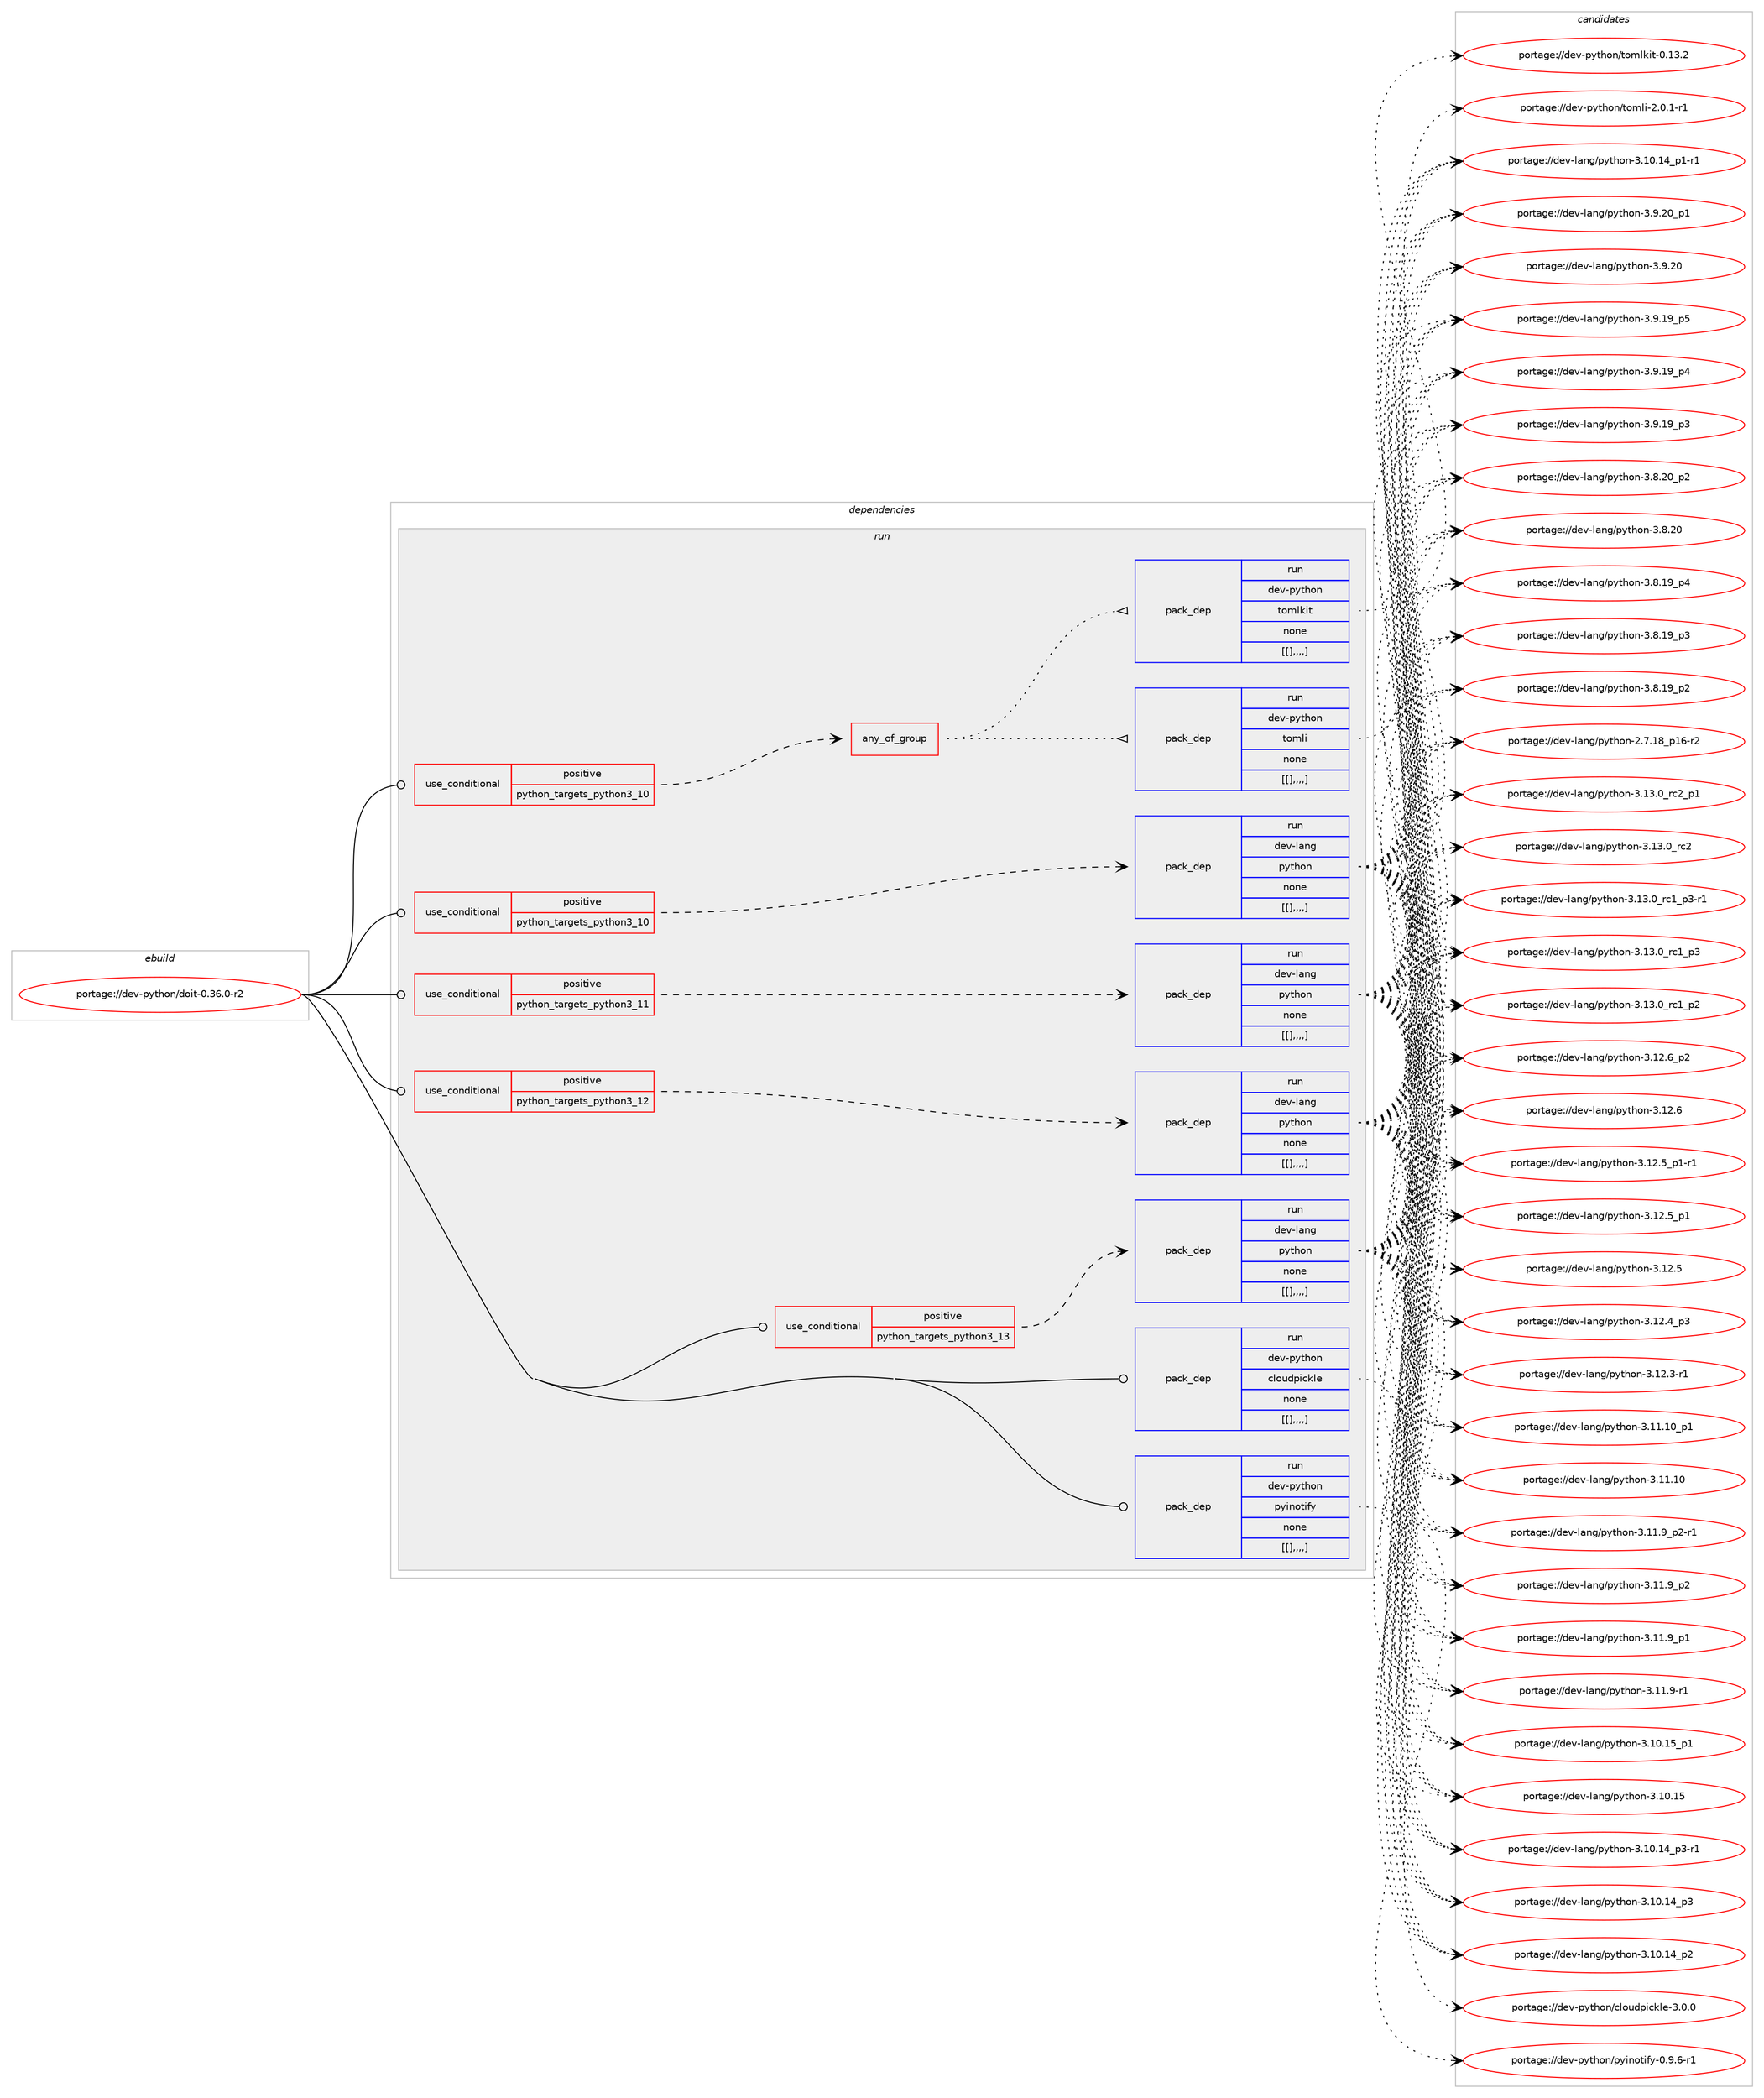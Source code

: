digraph prolog {

# *************
# Graph options
# *************

newrank=true;
concentrate=true;
compound=true;
graph [rankdir=LR,fontname=Helvetica,fontsize=10,ranksep=1.5];#, ranksep=2.5, nodesep=0.2];
edge  [arrowhead=vee];
node  [fontname=Helvetica,fontsize=10];

# **********
# The ebuild
# **********

subgraph cluster_leftcol {
color=gray;
label=<<i>ebuild</i>>;
id [label="portage://dev-python/doit-0.36.0-r2", color=red, width=4, href="../dev-python/doit-0.36.0-r2.svg"];
}

# ****************
# The dependencies
# ****************

subgraph cluster_midcol {
color=gray;
label=<<i>dependencies</i>>;
subgraph cluster_compile {
fillcolor="#eeeeee";
style=filled;
label=<<i>compile</i>>;
}
subgraph cluster_compileandrun {
fillcolor="#eeeeee";
style=filled;
label=<<i>compile and run</i>>;
}
subgraph cluster_run {
fillcolor="#eeeeee";
style=filled;
label=<<i>run</i>>;
subgraph cond33607 {
dependency147320 [label=<<TABLE BORDER="0" CELLBORDER="1" CELLSPACING="0" CELLPADDING="4"><TR><TD ROWSPAN="3" CELLPADDING="10">use_conditional</TD></TR><TR><TD>positive</TD></TR><TR><TD>python_targets_python3_10</TD></TR></TABLE>>, shape=none, color=red];
subgraph any1062 {
dependency147321 [label=<<TABLE BORDER="0" CELLBORDER="1" CELLSPACING="0" CELLPADDING="4"><TR><TD CELLPADDING="10">any_of_group</TD></TR></TABLE>>, shape=none, color=red];subgraph pack112501 {
dependency147322 [label=<<TABLE BORDER="0" CELLBORDER="1" CELLSPACING="0" CELLPADDING="4" WIDTH="220"><TR><TD ROWSPAN="6" CELLPADDING="30">pack_dep</TD></TR><TR><TD WIDTH="110">run</TD></TR><TR><TD>dev-python</TD></TR><TR><TD>tomli</TD></TR><TR><TD>none</TD></TR><TR><TD>[[],,,,]</TD></TR></TABLE>>, shape=none, color=blue];
}
dependency147321:e -> dependency147322:w [weight=20,style="dotted",arrowhead="oinv"];
subgraph pack112502 {
dependency147323 [label=<<TABLE BORDER="0" CELLBORDER="1" CELLSPACING="0" CELLPADDING="4" WIDTH="220"><TR><TD ROWSPAN="6" CELLPADDING="30">pack_dep</TD></TR><TR><TD WIDTH="110">run</TD></TR><TR><TD>dev-python</TD></TR><TR><TD>tomlkit</TD></TR><TR><TD>none</TD></TR><TR><TD>[[],,,,]</TD></TR></TABLE>>, shape=none, color=blue];
}
dependency147321:e -> dependency147323:w [weight=20,style="dotted",arrowhead="oinv"];
}
dependency147320:e -> dependency147321:w [weight=20,style="dashed",arrowhead="vee"];
}
id:e -> dependency147320:w [weight=20,style="solid",arrowhead="odot"];
subgraph cond33608 {
dependency147324 [label=<<TABLE BORDER="0" CELLBORDER="1" CELLSPACING="0" CELLPADDING="4"><TR><TD ROWSPAN="3" CELLPADDING="10">use_conditional</TD></TR><TR><TD>positive</TD></TR><TR><TD>python_targets_python3_10</TD></TR></TABLE>>, shape=none, color=red];
subgraph pack112503 {
dependency147325 [label=<<TABLE BORDER="0" CELLBORDER="1" CELLSPACING="0" CELLPADDING="4" WIDTH="220"><TR><TD ROWSPAN="6" CELLPADDING="30">pack_dep</TD></TR><TR><TD WIDTH="110">run</TD></TR><TR><TD>dev-lang</TD></TR><TR><TD>python</TD></TR><TR><TD>none</TD></TR><TR><TD>[[],,,,]</TD></TR></TABLE>>, shape=none, color=blue];
}
dependency147324:e -> dependency147325:w [weight=20,style="dashed",arrowhead="vee"];
}
id:e -> dependency147324:w [weight=20,style="solid",arrowhead="odot"];
subgraph cond33609 {
dependency147326 [label=<<TABLE BORDER="0" CELLBORDER="1" CELLSPACING="0" CELLPADDING="4"><TR><TD ROWSPAN="3" CELLPADDING="10">use_conditional</TD></TR><TR><TD>positive</TD></TR><TR><TD>python_targets_python3_11</TD></TR></TABLE>>, shape=none, color=red];
subgraph pack112504 {
dependency147327 [label=<<TABLE BORDER="0" CELLBORDER="1" CELLSPACING="0" CELLPADDING="4" WIDTH="220"><TR><TD ROWSPAN="6" CELLPADDING="30">pack_dep</TD></TR><TR><TD WIDTH="110">run</TD></TR><TR><TD>dev-lang</TD></TR><TR><TD>python</TD></TR><TR><TD>none</TD></TR><TR><TD>[[],,,,]</TD></TR></TABLE>>, shape=none, color=blue];
}
dependency147326:e -> dependency147327:w [weight=20,style="dashed",arrowhead="vee"];
}
id:e -> dependency147326:w [weight=20,style="solid",arrowhead="odot"];
subgraph cond33610 {
dependency147328 [label=<<TABLE BORDER="0" CELLBORDER="1" CELLSPACING="0" CELLPADDING="4"><TR><TD ROWSPAN="3" CELLPADDING="10">use_conditional</TD></TR><TR><TD>positive</TD></TR><TR><TD>python_targets_python3_12</TD></TR></TABLE>>, shape=none, color=red];
subgraph pack112505 {
dependency147329 [label=<<TABLE BORDER="0" CELLBORDER="1" CELLSPACING="0" CELLPADDING="4" WIDTH="220"><TR><TD ROWSPAN="6" CELLPADDING="30">pack_dep</TD></TR><TR><TD WIDTH="110">run</TD></TR><TR><TD>dev-lang</TD></TR><TR><TD>python</TD></TR><TR><TD>none</TD></TR><TR><TD>[[],,,,]</TD></TR></TABLE>>, shape=none, color=blue];
}
dependency147328:e -> dependency147329:w [weight=20,style="dashed",arrowhead="vee"];
}
id:e -> dependency147328:w [weight=20,style="solid",arrowhead="odot"];
subgraph cond33611 {
dependency147330 [label=<<TABLE BORDER="0" CELLBORDER="1" CELLSPACING="0" CELLPADDING="4"><TR><TD ROWSPAN="3" CELLPADDING="10">use_conditional</TD></TR><TR><TD>positive</TD></TR><TR><TD>python_targets_python3_13</TD></TR></TABLE>>, shape=none, color=red];
subgraph pack112506 {
dependency147331 [label=<<TABLE BORDER="0" CELLBORDER="1" CELLSPACING="0" CELLPADDING="4" WIDTH="220"><TR><TD ROWSPAN="6" CELLPADDING="30">pack_dep</TD></TR><TR><TD WIDTH="110">run</TD></TR><TR><TD>dev-lang</TD></TR><TR><TD>python</TD></TR><TR><TD>none</TD></TR><TR><TD>[[],,,,]</TD></TR></TABLE>>, shape=none, color=blue];
}
dependency147330:e -> dependency147331:w [weight=20,style="dashed",arrowhead="vee"];
}
id:e -> dependency147330:w [weight=20,style="solid",arrowhead="odot"];
subgraph pack112507 {
dependency147332 [label=<<TABLE BORDER="0" CELLBORDER="1" CELLSPACING="0" CELLPADDING="4" WIDTH="220"><TR><TD ROWSPAN="6" CELLPADDING="30">pack_dep</TD></TR><TR><TD WIDTH="110">run</TD></TR><TR><TD>dev-python</TD></TR><TR><TD>cloudpickle</TD></TR><TR><TD>none</TD></TR><TR><TD>[[],,,,]</TD></TR></TABLE>>, shape=none, color=blue];
}
id:e -> dependency147332:w [weight=20,style="solid",arrowhead="odot"];
subgraph pack112508 {
dependency147333 [label=<<TABLE BORDER="0" CELLBORDER="1" CELLSPACING="0" CELLPADDING="4" WIDTH="220"><TR><TD ROWSPAN="6" CELLPADDING="30">pack_dep</TD></TR><TR><TD WIDTH="110">run</TD></TR><TR><TD>dev-python</TD></TR><TR><TD>pyinotify</TD></TR><TR><TD>none</TD></TR><TR><TD>[[],,,,]</TD></TR></TABLE>>, shape=none, color=blue];
}
id:e -> dependency147333:w [weight=20,style="solid",arrowhead="odot"];
}
}

# **************
# The candidates
# **************

subgraph cluster_choices {
rank=same;
color=gray;
label=<<i>candidates</i>>;

subgraph choice112501 {
color=black;
nodesep=1;
choice10010111845112121116104111110471161111091081054550464846494511449 [label="portage://dev-python/tomli-2.0.1-r1", color=red, width=4,href="../dev-python/tomli-2.0.1-r1.svg"];
dependency147322:e -> choice10010111845112121116104111110471161111091081054550464846494511449:w [style=dotted,weight="100"];
}
subgraph choice112502 {
color=black;
nodesep=1;
choice100101118451121211161041111104711611110910810710511645484649514650 [label="portage://dev-python/tomlkit-0.13.2", color=red, width=4,href="../dev-python/tomlkit-0.13.2.svg"];
dependency147323:e -> choice100101118451121211161041111104711611110910810710511645484649514650:w [style=dotted,weight="100"];
}
subgraph choice112503 {
color=black;
nodesep=1;
choice100101118451089711010347112121116104111110455146495146489511499509511249 [label="portage://dev-lang/python-3.13.0_rc2_p1", color=red, width=4,href="../dev-lang/python-3.13.0_rc2_p1.svg"];
choice10010111845108971101034711212111610411111045514649514648951149950 [label="portage://dev-lang/python-3.13.0_rc2", color=red, width=4,href="../dev-lang/python-3.13.0_rc2.svg"];
choice1001011184510897110103471121211161041111104551464951464895114994995112514511449 [label="portage://dev-lang/python-3.13.0_rc1_p3-r1", color=red, width=4,href="../dev-lang/python-3.13.0_rc1_p3-r1.svg"];
choice100101118451089711010347112121116104111110455146495146489511499499511251 [label="portage://dev-lang/python-3.13.0_rc1_p3", color=red, width=4,href="../dev-lang/python-3.13.0_rc1_p3.svg"];
choice100101118451089711010347112121116104111110455146495146489511499499511250 [label="portage://dev-lang/python-3.13.0_rc1_p2", color=red, width=4,href="../dev-lang/python-3.13.0_rc1_p2.svg"];
choice100101118451089711010347112121116104111110455146495046549511250 [label="portage://dev-lang/python-3.12.6_p2", color=red, width=4,href="../dev-lang/python-3.12.6_p2.svg"];
choice10010111845108971101034711212111610411111045514649504654 [label="portage://dev-lang/python-3.12.6", color=red, width=4,href="../dev-lang/python-3.12.6.svg"];
choice1001011184510897110103471121211161041111104551464950465395112494511449 [label="portage://dev-lang/python-3.12.5_p1-r1", color=red, width=4,href="../dev-lang/python-3.12.5_p1-r1.svg"];
choice100101118451089711010347112121116104111110455146495046539511249 [label="portage://dev-lang/python-3.12.5_p1", color=red, width=4,href="../dev-lang/python-3.12.5_p1.svg"];
choice10010111845108971101034711212111610411111045514649504653 [label="portage://dev-lang/python-3.12.5", color=red, width=4,href="../dev-lang/python-3.12.5.svg"];
choice100101118451089711010347112121116104111110455146495046529511251 [label="portage://dev-lang/python-3.12.4_p3", color=red, width=4,href="../dev-lang/python-3.12.4_p3.svg"];
choice100101118451089711010347112121116104111110455146495046514511449 [label="portage://dev-lang/python-3.12.3-r1", color=red, width=4,href="../dev-lang/python-3.12.3-r1.svg"];
choice10010111845108971101034711212111610411111045514649494649489511249 [label="portage://dev-lang/python-3.11.10_p1", color=red, width=4,href="../dev-lang/python-3.11.10_p1.svg"];
choice1001011184510897110103471121211161041111104551464949464948 [label="portage://dev-lang/python-3.11.10", color=red, width=4,href="../dev-lang/python-3.11.10.svg"];
choice1001011184510897110103471121211161041111104551464949465795112504511449 [label="portage://dev-lang/python-3.11.9_p2-r1", color=red, width=4,href="../dev-lang/python-3.11.9_p2-r1.svg"];
choice100101118451089711010347112121116104111110455146494946579511250 [label="portage://dev-lang/python-3.11.9_p2", color=red, width=4,href="../dev-lang/python-3.11.9_p2.svg"];
choice100101118451089711010347112121116104111110455146494946579511249 [label="portage://dev-lang/python-3.11.9_p1", color=red, width=4,href="../dev-lang/python-3.11.9_p1.svg"];
choice100101118451089711010347112121116104111110455146494946574511449 [label="portage://dev-lang/python-3.11.9-r1", color=red, width=4,href="../dev-lang/python-3.11.9-r1.svg"];
choice10010111845108971101034711212111610411111045514649484649539511249 [label="portage://dev-lang/python-3.10.15_p1", color=red, width=4,href="../dev-lang/python-3.10.15_p1.svg"];
choice1001011184510897110103471121211161041111104551464948464953 [label="portage://dev-lang/python-3.10.15", color=red, width=4,href="../dev-lang/python-3.10.15.svg"];
choice100101118451089711010347112121116104111110455146494846495295112514511449 [label="portage://dev-lang/python-3.10.14_p3-r1", color=red, width=4,href="../dev-lang/python-3.10.14_p3-r1.svg"];
choice10010111845108971101034711212111610411111045514649484649529511251 [label="portage://dev-lang/python-3.10.14_p3", color=red, width=4,href="../dev-lang/python-3.10.14_p3.svg"];
choice10010111845108971101034711212111610411111045514649484649529511250 [label="portage://dev-lang/python-3.10.14_p2", color=red, width=4,href="../dev-lang/python-3.10.14_p2.svg"];
choice100101118451089711010347112121116104111110455146494846495295112494511449 [label="portage://dev-lang/python-3.10.14_p1-r1", color=red, width=4,href="../dev-lang/python-3.10.14_p1-r1.svg"];
choice100101118451089711010347112121116104111110455146574650489511249 [label="portage://dev-lang/python-3.9.20_p1", color=red, width=4,href="../dev-lang/python-3.9.20_p1.svg"];
choice10010111845108971101034711212111610411111045514657465048 [label="portage://dev-lang/python-3.9.20", color=red, width=4,href="../dev-lang/python-3.9.20.svg"];
choice100101118451089711010347112121116104111110455146574649579511253 [label="portage://dev-lang/python-3.9.19_p5", color=red, width=4,href="../dev-lang/python-3.9.19_p5.svg"];
choice100101118451089711010347112121116104111110455146574649579511252 [label="portage://dev-lang/python-3.9.19_p4", color=red, width=4,href="../dev-lang/python-3.9.19_p4.svg"];
choice100101118451089711010347112121116104111110455146574649579511251 [label="portage://dev-lang/python-3.9.19_p3", color=red, width=4,href="../dev-lang/python-3.9.19_p3.svg"];
choice100101118451089711010347112121116104111110455146564650489511250 [label="portage://dev-lang/python-3.8.20_p2", color=red, width=4,href="../dev-lang/python-3.8.20_p2.svg"];
choice10010111845108971101034711212111610411111045514656465048 [label="portage://dev-lang/python-3.8.20", color=red, width=4,href="../dev-lang/python-3.8.20.svg"];
choice100101118451089711010347112121116104111110455146564649579511252 [label="portage://dev-lang/python-3.8.19_p4", color=red, width=4,href="../dev-lang/python-3.8.19_p4.svg"];
choice100101118451089711010347112121116104111110455146564649579511251 [label="portage://dev-lang/python-3.8.19_p3", color=red, width=4,href="../dev-lang/python-3.8.19_p3.svg"];
choice100101118451089711010347112121116104111110455146564649579511250 [label="portage://dev-lang/python-3.8.19_p2", color=red, width=4,href="../dev-lang/python-3.8.19_p2.svg"];
choice100101118451089711010347112121116104111110455046554649569511249544511450 [label="portage://dev-lang/python-2.7.18_p16-r2", color=red, width=4,href="../dev-lang/python-2.7.18_p16-r2.svg"];
dependency147325:e -> choice100101118451089711010347112121116104111110455146495146489511499509511249:w [style=dotted,weight="100"];
dependency147325:e -> choice10010111845108971101034711212111610411111045514649514648951149950:w [style=dotted,weight="100"];
dependency147325:e -> choice1001011184510897110103471121211161041111104551464951464895114994995112514511449:w [style=dotted,weight="100"];
dependency147325:e -> choice100101118451089711010347112121116104111110455146495146489511499499511251:w [style=dotted,weight="100"];
dependency147325:e -> choice100101118451089711010347112121116104111110455146495146489511499499511250:w [style=dotted,weight="100"];
dependency147325:e -> choice100101118451089711010347112121116104111110455146495046549511250:w [style=dotted,weight="100"];
dependency147325:e -> choice10010111845108971101034711212111610411111045514649504654:w [style=dotted,weight="100"];
dependency147325:e -> choice1001011184510897110103471121211161041111104551464950465395112494511449:w [style=dotted,weight="100"];
dependency147325:e -> choice100101118451089711010347112121116104111110455146495046539511249:w [style=dotted,weight="100"];
dependency147325:e -> choice10010111845108971101034711212111610411111045514649504653:w [style=dotted,weight="100"];
dependency147325:e -> choice100101118451089711010347112121116104111110455146495046529511251:w [style=dotted,weight="100"];
dependency147325:e -> choice100101118451089711010347112121116104111110455146495046514511449:w [style=dotted,weight="100"];
dependency147325:e -> choice10010111845108971101034711212111610411111045514649494649489511249:w [style=dotted,weight="100"];
dependency147325:e -> choice1001011184510897110103471121211161041111104551464949464948:w [style=dotted,weight="100"];
dependency147325:e -> choice1001011184510897110103471121211161041111104551464949465795112504511449:w [style=dotted,weight="100"];
dependency147325:e -> choice100101118451089711010347112121116104111110455146494946579511250:w [style=dotted,weight="100"];
dependency147325:e -> choice100101118451089711010347112121116104111110455146494946579511249:w [style=dotted,weight="100"];
dependency147325:e -> choice100101118451089711010347112121116104111110455146494946574511449:w [style=dotted,weight="100"];
dependency147325:e -> choice10010111845108971101034711212111610411111045514649484649539511249:w [style=dotted,weight="100"];
dependency147325:e -> choice1001011184510897110103471121211161041111104551464948464953:w [style=dotted,weight="100"];
dependency147325:e -> choice100101118451089711010347112121116104111110455146494846495295112514511449:w [style=dotted,weight="100"];
dependency147325:e -> choice10010111845108971101034711212111610411111045514649484649529511251:w [style=dotted,weight="100"];
dependency147325:e -> choice10010111845108971101034711212111610411111045514649484649529511250:w [style=dotted,weight="100"];
dependency147325:e -> choice100101118451089711010347112121116104111110455146494846495295112494511449:w [style=dotted,weight="100"];
dependency147325:e -> choice100101118451089711010347112121116104111110455146574650489511249:w [style=dotted,weight="100"];
dependency147325:e -> choice10010111845108971101034711212111610411111045514657465048:w [style=dotted,weight="100"];
dependency147325:e -> choice100101118451089711010347112121116104111110455146574649579511253:w [style=dotted,weight="100"];
dependency147325:e -> choice100101118451089711010347112121116104111110455146574649579511252:w [style=dotted,weight="100"];
dependency147325:e -> choice100101118451089711010347112121116104111110455146574649579511251:w [style=dotted,weight="100"];
dependency147325:e -> choice100101118451089711010347112121116104111110455146564650489511250:w [style=dotted,weight="100"];
dependency147325:e -> choice10010111845108971101034711212111610411111045514656465048:w [style=dotted,weight="100"];
dependency147325:e -> choice100101118451089711010347112121116104111110455146564649579511252:w [style=dotted,weight="100"];
dependency147325:e -> choice100101118451089711010347112121116104111110455146564649579511251:w [style=dotted,weight="100"];
dependency147325:e -> choice100101118451089711010347112121116104111110455146564649579511250:w [style=dotted,weight="100"];
dependency147325:e -> choice100101118451089711010347112121116104111110455046554649569511249544511450:w [style=dotted,weight="100"];
}
subgraph choice112504 {
color=black;
nodesep=1;
choice100101118451089711010347112121116104111110455146495146489511499509511249 [label="portage://dev-lang/python-3.13.0_rc2_p1", color=red, width=4,href="../dev-lang/python-3.13.0_rc2_p1.svg"];
choice10010111845108971101034711212111610411111045514649514648951149950 [label="portage://dev-lang/python-3.13.0_rc2", color=red, width=4,href="../dev-lang/python-3.13.0_rc2.svg"];
choice1001011184510897110103471121211161041111104551464951464895114994995112514511449 [label="portage://dev-lang/python-3.13.0_rc1_p3-r1", color=red, width=4,href="../dev-lang/python-3.13.0_rc1_p3-r1.svg"];
choice100101118451089711010347112121116104111110455146495146489511499499511251 [label="portage://dev-lang/python-3.13.0_rc1_p3", color=red, width=4,href="../dev-lang/python-3.13.0_rc1_p3.svg"];
choice100101118451089711010347112121116104111110455146495146489511499499511250 [label="portage://dev-lang/python-3.13.0_rc1_p2", color=red, width=4,href="../dev-lang/python-3.13.0_rc1_p2.svg"];
choice100101118451089711010347112121116104111110455146495046549511250 [label="portage://dev-lang/python-3.12.6_p2", color=red, width=4,href="../dev-lang/python-3.12.6_p2.svg"];
choice10010111845108971101034711212111610411111045514649504654 [label="portage://dev-lang/python-3.12.6", color=red, width=4,href="../dev-lang/python-3.12.6.svg"];
choice1001011184510897110103471121211161041111104551464950465395112494511449 [label="portage://dev-lang/python-3.12.5_p1-r1", color=red, width=4,href="../dev-lang/python-3.12.5_p1-r1.svg"];
choice100101118451089711010347112121116104111110455146495046539511249 [label="portage://dev-lang/python-3.12.5_p1", color=red, width=4,href="../dev-lang/python-3.12.5_p1.svg"];
choice10010111845108971101034711212111610411111045514649504653 [label="portage://dev-lang/python-3.12.5", color=red, width=4,href="../dev-lang/python-3.12.5.svg"];
choice100101118451089711010347112121116104111110455146495046529511251 [label="portage://dev-lang/python-3.12.4_p3", color=red, width=4,href="../dev-lang/python-3.12.4_p3.svg"];
choice100101118451089711010347112121116104111110455146495046514511449 [label="portage://dev-lang/python-3.12.3-r1", color=red, width=4,href="../dev-lang/python-3.12.3-r1.svg"];
choice10010111845108971101034711212111610411111045514649494649489511249 [label="portage://dev-lang/python-3.11.10_p1", color=red, width=4,href="../dev-lang/python-3.11.10_p1.svg"];
choice1001011184510897110103471121211161041111104551464949464948 [label="portage://dev-lang/python-3.11.10", color=red, width=4,href="../dev-lang/python-3.11.10.svg"];
choice1001011184510897110103471121211161041111104551464949465795112504511449 [label="portage://dev-lang/python-3.11.9_p2-r1", color=red, width=4,href="../dev-lang/python-3.11.9_p2-r1.svg"];
choice100101118451089711010347112121116104111110455146494946579511250 [label="portage://dev-lang/python-3.11.9_p2", color=red, width=4,href="../dev-lang/python-3.11.9_p2.svg"];
choice100101118451089711010347112121116104111110455146494946579511249 [label="portage://dev-lang/python-3.11.9_p1", color=red, width=4,href="../dev-lang/python-3.11.9_p1.svg"];
choice100101118451089711010347112121116104111110455146494946574511449 [label="portage://dev-lang/python-3.11.9-r1", color=red, width=4,href="../dev-lang/python-3.11.9-r1.svg"];
choice10010111845108971101034711212111610411111045514649484649539511249 [label="portage://dev-lang/python-3.10.15_p1", color=red, width=4,href="../dev-lang/python-3.10.15_p1.svg"];
choice1001011184510897110103471121211161041111104551464948464953 [label="portage://dev-lang/python-3.10.15", color=red, width=4,href="../dev-lang/python-3.10.15.svg"];
choice100101118451089711010347112121116104111110455146494846495295112514511449 [label="portage://dev-lang/python-3.10.14_p3-r1", color=red, width=4,href="../dev-lang/python-3.10.14_p3-r1.svg"];
choice10010111845108971101034711212111610411111045514649484649529511251 [label="portage://dev-lang/python-3.10.14_p3", color=red, width=4,href="../dev-lang/python-3.10.14_p3.svg"];
choice10010111845108971101034711212111610411111045514649484649529511250 [label="portage://dev-lang/python-3.10.14_p2", color=red, width=4,href="../dev-lang/python-3.10.14_p2.svg"];
choice100101118451089711010347112121116104111110455146494846495295112494511449 [label="portage://dev-lang/python-3.10.14_p1-r1", color=red, width=4,href="../dev-lang/python-3.10.14_p1-r1.svg"];
choice100101118451089711010347112121116104111110455146574650489511249 [label="portage://dev-lang/python-3.9.20_p1", color=red, width=4,href="../dev-lang/python-3.9.20_p1.svg"];
choice10010111845108971101034711212111610411111045514657465048 [label="portage://dev-lang/python-3.9.20", color=red, width=4,href="../dev-lang/python-3.9.20.svg"];
choice100101118451089711010347112121116104111110455146574649579511253 [label="portage://dev-lang/python-3.9.19_p5", color=red, width=4,href="../dev-lang/python-3.9.19_p5.svg"];
choice100101118451089711010347112121116104111110455146574649579511252 [label="portage://dev-lang/python-3.9.19_p4", color=red, width=4,href="../dev-lang/python-3.9.19_p4.svg"];
choice100101118451089711010347112121116104111110455146574649579511251 [label="portage://dev-lang/python-3.9.19_p3", color=red, width=4,href="../dev-lang/python-3.9.19_p3.svg"];
choice100101118451089711010347112121116104111110455146564650489511250 [label="portage://dev-lang/python-3.8.20_p2", color=red, width=4,href="../dev-lang/python-3.8.20_p2.svg"];
choice10010111845108971101034711212111610411111045514656465048 [label="portage://dev-lang/python-3.8.20", color=red, width=4,href="../dev-lang/python-3.8.20.svg"];
choice100101118451089711010347112121116104111110455146564649579511252 [label="portage://dev-lang/python-3.8.19_p4", color=red, width=4,href="../dev-lang/python-3.8.19_p4.svg"];
choice100101118451089711010347112121116104111110455146564649579511251 [label="portage://dev-lang/python-3.8.19_p3", color=red, width=4,href="../dev-lang/python-3.8.19_p3.svg"];
choice100101118451089711010347112121116104111110455146564649579511250 [label="portage://dev-lang/python-3.8.19_p2", color=red, width=4,href="../dev-lang/python-3.8.19_p2.svg"];
choice100101118451089711010347112121116104111110455046554649569511249544511450 [label="portage://dev-lang/python-2.7.18_p16-r2", color=red, width=4,href="../dev-lang/python-2.7.18_p16-r2.svg"];
dependency147327:e -> choice100101118451089711010347112121116104111110455146495146489511499509511249:w [style=dotted,weight="100"];
dependency147327:e -> choice10010111845108971101034711212111610411111045514649514648951149950:w [style=dotted,weight="100"];
dependency147327:e -> choice1001011184510897110103471121211161041111104551464951464895114994995112514511449:w [style=dotted,weight="100"];
dependency147327:e -> choice100101118451089711010347112121116104111110455146495146489511499499511251:w [style=dotted,weight="100"];
dependency147327:e -> choice100101118451089711010347112121116104111110455146495146489511499499511250:w [style=dotted,weight="100"];
dependency147327:e -> choice100101118451089711010347112121116104111110455146495046549511250:w [style=dotted,weight="100"];
dependency147327:e -> choice10010111845108971101034711212111610411111045514649504654:w [style=dotted,weight="100"];
dependency147327:e -> choice1001011184510897110103471121211161041111104551464950465395112494511449:w [style=dotted,weight="100"];
dependency147327:e -> choice100101118451089711010347112121116104111110455146495046539511249:w [style=dotted,weight="100"];
dependency147327:e -> choice10010111845108971101034711212111610411111045514649504653:w [style=dotted,weight="100"];
dependency147327:e -> choice100101118451089711010347112121116104111110455146495046529511251:w [style=dotted,weight="100"];
dependency147327:e -> choice100101118451089711010347112121116104111110455146495046514511449:w [style=dotted,weight="100"];
dependency147327:e -> choice10010111845108971101034711212111610411111045514649494649489511249:w [style=dotted,weight="100"];
dependency147327:e -> choice1001011184510897110103471121211161041111104551464949464948:w [style=dotted,weight="100"];
dependency147327:e -> choice1001011184510897110103471121211161041111104551464949465795112504511449:w [style=dotted,weight="100"];
dependency147327:e -> choice100101118451089711010347112121116104111110455146494946579511250:w [style=dotted,weight="100"];
dependency147327:e -> choice100101118451089711010347112121116104111110455146494946579511249:w [style=dotted,weight="100"];
dependency147327:e -> choice100101118451089711010347112121116104111110455146494946574511449:w [style=dotted,weight="100"];
dependency147327:e -> choice10010111845108971101034711212111610411111045514649484649539511249:w [style=dotted,weight="100"];
dependency147327:e -> choice1001011184510897110103471121211161041111104551464948464953:w [style=dotted,weight="100"];
dependency147327:e -> choice100101118451089711010347112121116104111110455146494846495295112514511449:w [style=dotted,weight="100"];
dependency147327:e -> choice10010111845108971101034711212111610411111045514649484649529511251:w [style=dotted,weight="100"];
dependency147327:e -> choice10010111845108971101034711212111610411111045514649484649529511250:w [style=dotted,weight="100"];
dependency147327:e -> choice100101118451089711010347112121116104111110455146494846495295112494511449:w [style=dotted,weight="100"];
dependency147327:e -> choice100101118451089711010347112121116104111110455146574650489511249:w [style=dotted,weight="100"];
dependency147327:e -> choice10010111845108971101034711212111610411111045514657465048:w [style=dotted,weight="100"];
dependency147327:e -> choice100101118451089711010347112121116104111110455146574649579511253:w [style=dotted,weight="100"];
dependency147327:e -> choice100101118451089711010347112121116104111110455146574649579511252:w [style=dotted,weight="100"];
dependency147327:e -> choice100101118451089711010347112121116104111110455146574649579511251:w [style=dotted,weight="100"];
dependency147327:e -> choice100101118451089711010347112121116104111110455146564650489511250:w [style=dotted,weight="100"];
dependency147327:e -> choice10010111845108971101034711212111610411111045514656465048:w [style=dotted,weight="100"];
dependency147327:e -> choice100101118451089711010347112121116104111110455146564649579511252:w [style=dotted,weight="100"];
dependency147327:e -> choice100101118451089711010347112121116104111110455146564649579511251:w [style=dotted,weight="100"];
dependency147327:e -> choice100101118451089711010347112121116104111110455146564649579511250:w [style=dotted,weight="100"];
dependency147327:e -> choice100101118451089711010347112121116104111110455046554649569511249544511450:w [style=dotted,weight="100"];
}
subgraph choice112505 {
color=black;
nodesep=1;
choice100101118451089711010347112121116104111110455146495146489511499509511249 [label="portage://dev-lang/python-3.13.0_rc2_p1", color=red, width=4,href="../dev-lang/python-3.13.0_rc2_p1.svg"];
choice10010111845108971101034711212111610411111045514649514648951149950 [label="portage://dev-lang/python-3.13.0_rc2", color=red, width=4,href="../dev-lang/python-3.13.0_rc2.svg"];
choice1001011184510897110103471121211161041111104551464951464895114994995112514511449 [label="portage://dev-lang/python-3.13.0_rc1_p3-r1", color=red, width=4,href="../dev-lang/python-3.13.0_rc1_p3-r1.svg"];
choice100101118451089711010347112121116104111110455146495146489511499499511251 [label="portage://dev-lang/python-3.13.0_rc1_p3", color=red, width=4,href="../dev-lang/python-3.13.0_rc1_p3.svg"];
choice100101118451089711010347112121116104111110455146495146489511499499511250 [label="portage://dev-lang/python-3.13.0_rc1_p2", color=red, width=4,href="../dev-lang/python-3.13.0_rc1_p2.svg"];
choice100101118451089711010347112121116104111110455146495046549511250 [label="portage://dev-lang/python-3.12.6_p2", color=red, width=4,href="../dev-lang/python-3.12.6_p2.svg"];
choice10010111845108971101034711212111610411111045514649504654 [label="portage://dev-lang/python-3.12.6", color=red, width=4,href="../dev-lang/python-3.12.6.svg"];
choice1001011184510897110103471121211161041111104551464950465395112494511449 [label="portage://dev-lang/python-3.12.5_p1-r1", color=red, width=4,href="../dev-lang/python-3.12.5_p1-r1.svg"];
choice100101118451089711010347112121116104111110455146495046539511249 [label="portage://dev-lang/python-3.12.5_p1", color=red, width=4,href="../dev-lang/python-3.12.5_p1.svg"];
choice10010111845108971101034711212111610411111045514649504653 [label="portage://dev-lang/python-3.12.5", color=red, width=4,href="../dev-lang/python-3.12.5.svg"];
choice100101118451089711010347112121116104111110455146495046529511251 [label="portage://dev-lang/python-3.12.4_p3", color=red, width=4,href="../dev-lang/python-3.12.4_p3.svg"];
choice100101118451089711010347112121116104111110455146495046514511449 [label="portage://dev-lang/python-3.12.3-r1", color=red, width=4,href="../dev-lang/python-3.12.3-r1.svg"];
choice10010111845108971101034711212111610411111045514649494649489511249 [label="portage://dev-lang/python-3.11.10_p1", color=red, width=4,href="../dev-lang/python-3.11.10_p1.svg"];
choice1001011184510897110103471121211161041111104551464949464948 [label="portage://dev-lang/python-3.11.10", color=red, width=4,href="../dev-lang/python-3.11.10.svg"];
choice1001011184510897110103471121211161041111104551464949465795112504511449 [label="portage://dev-lang/python-3.11.9_p2-r1", color=red, width=4,href="../dev-lang/python-3.11.9_p2-r1.svg"];
choice100101118451089711010347112121116104111110455146494946579511250 [label="portage://dev-lang/python-3.11.9_p2", color=red, width=4,href="../dev-lang/python-3.11.9_p2.svg"];
choice100101118451089711010347112121116104111110455146494946579511249 [label="portage://dev-lang/python-3.11.9_p1", color=red, width=4,href="../dev-lang/python-3.11.9_p1.svg"];
choice100101118451089711010347112121116104111110455146494946574511449 [label="portage://dev-lang/python-3.11.9-r1", color=red, width=4,href="../dev-lang/python-3.11.9-r1.svg"];
choice10010111845108971101034711212111610411111045514649484649539511249 [label="portage://dev-lang/python-3.10.15_p1", color=red, width=4,href="../dev-lang/python-3.10.15_p1.svg"];
choice1001011184510897110103471121211161041111104551464948464953 [label="portage://dev-lang/python-3.10.15", color=red, width=4,href="../dev-lang/python-3.10.15.svg"];
choice100101118451089711010347112121116104111110455146494846495295112514511449 [label="portage://dev-lang/python-3.10.14_p3-r1", color=red, width=4,href="../dev-lang/python-3.10.14_p3-r1.svg"];
choice10010111845108971101034711212111610411111045514649484649529511251 [label="portage://dev-lang/python-3.10.14_p3", color=red, width=4,href="../dev-lang/python-3.10.14_p3.svg"];
choice10010111845108971101034711212111610411111045514649484649529511250 [label="portage://dev-lang/python-3.10.14_p2", color=red, width=4,href="../dev-lang/python-3.10.14_p2.svg"];
choice100101118451089711010347112121116104111110455146494846495295112494511449 [label="portage://dev-lang/python-3.10.14_p1-r1", color=red, width=4,href="../dev-lang/python-3.10.14_p1-r1.svg"];
choice100101118451089711010347112121116104111110455146574650489511249 [label="portage://dev-lang/python-3.9.20_p1", color=red, width=4,href="../dev-lang/python-3.9.20_p1.svg"];
choice10010111845108971101034711212111610411111045514657465048 [label="portage://dev-lang/python-3.9.20", color=red, width=4,href="../dev-lang/python-3.9.20.svg"];
choice100101118451089711010347112121116104111110455146574649579511253 [label="portage://dev-lang/python-3.9.19_p5", color=red, width=4,href="../dev-lang/python-3.9.19_p5.svg"];
choice100101118451089711010347112121116104111110455146574649579511252 [label="portage://dev-lang/python-3.9.19_p4", color=red, width=4,href="../dev-lang/python-3.9.19_p4.svg"];
choice100101118451089711010347112121116104111110455146574649579511251 [label="portage://dev-lang/python-3.9.19_p3", color=red, width=4,href="../dev-lang/python-3.9.19_p3.svg"];
choice100101118451089711010347112121116104111110455146564650489511250 [label="portage://dev-lang/python-3.8.20_p2", color=red, width=4,href="../dev-lang/python-3.8.20_p2.svg"];
choice10010111845108971101034711212111610411111045514656465048 [label="portage://dev-lang/python-3.8.20", color=red, width=4,href="../dev-lang/python-3.8.20.svg"];
choice100101118451089711010347112121116104111110455146564649579511252 [label="portage://dev-lang/python-3.8.19_p4", color=red, width=4,href="../dev-lang/python-3.8.19_p4.svg"];
choice100101118451089711010347112121116104111110455146564649579511251 [label="portage://dev-lang/python-3.8.19_p3", color=red, width=4,href="../dev-lang/python-3.8.19_p3.svg"];
choice100101118451089711010347112121116104111110455146564649579511250 [label="portage://dev-lang/python-3.8.19_p2", color=red, width=4,href="../dev-lang/python-3.8.19_p2.svg"];
choice100101118451089711010347112121116104111110455046554649569511249544511450 [label="portage://dev-lang/python-2.7.18_p16-r2", color=red, width=4,href="../dev-lang/python-2.7.18_p16-r2.svg"];
dependency147329:e -> choice100101118451089711010347112121116104111110455146495146489511499509511249:w [style=dotted,weight="100"];
dependency147329:e -> choice10010111845108971101034711212111610411111045514649514648951149950:w [style=dotted,weight="100"];
dependency147329:e -> choice1001011184510897110103471121211161041111104551464951464895114994995112514511449:w [style=dotted,weight="100"];
dependency147329:e -> choice100101118451089711010347112121116104111110455146495146489511499499511251:w [style=dotted,weight="100"];
dependency147329:e -> choice100101118451089711010347112121116104111110455146495146489511499499511250:w [style=dotted,weight="100"];
dependency147329:e -> choice100101118451089711010347112121116104111110455146495046549511250:w [style=dotted,weight="100"];
dependency147329:e -> choice10010111845108971101034711212111610411111045514649504654:w [style=dotted,weight="100"];
dependency147329:e -> choice1001011184510897110103471121211161041111104551464950465395112494511449:w [style=dotted,weight="100"];
dependency147329:e -> choice100101118451089711010347112121116104111110455146495046539511249:w [style=dotted,weight="100"];
dependency147329:e -> choice10010111845108971101034711212111610411111045514649504653:w [style=dotted,weight="100"];
dependency147329:e -> choice100101118451089711010347112121116104111110455146495046529511251:w [style=dotted,weight="100"];
dependency147329:e -> choice100101118451089711010347112121116104111110455146495046514511449:w [style=dotted,weight="100"];
dependency147329:e -> choice10010111845108971101034711212111610411111045514649494649489511249:w [style=dotted,weight="100"];
dependency147329:e -> choice1001011184510897110103471121211161041111104551464949464948:w [style=dotted,weight="100"];
dependency147329:e -> choice1001011184510897110103471121211161041111104551464949465795112504511449:w [style=dotted,weight="100"];
dependency147329:e -> choice100101118451089711010347112121116104111110455146494946579511250:w [style=dotted,weight="100"];
dependency147329:e -> choice100101118451089711010347112121116104111110455146494946579511249:w [style=dotted,weight="100"];
dependency147329:e -> choice100101118451089711010347112121116104111110455146494946574511449:w [style=dotted,weight="100"];
dependency147329:e -> choice10010111845108971101034711212111610411111045514649484649539511249:w [style=dotted,weight="100"];
dependency147329:e -> choice1001011184510897110103471121211161041111104551464948464953:w [style=dotted,weight="100"];
dependency147329:e -> choice100101118451089711010347112121116104111110455146494846495295112514511449:w [style=dotted,weight="100"];
dependency147329:e -> choice10010111845108971101034711212111610411111045514649484649529511251:w [style=dotted,weight="100"];
dependency147329:e -> choice10010111845108971101034711212111610411111045514649484649529511250:w [style=dotted,weight="100"];
dependency147329:e -> choice100101118451089711010347112121116104111110455146494846495295112494511449:w [style=dotted,weight="100"];
dependency147329:e -> choice100101118451089711010347112121116104111110455146574650489511249:w [style=dotted,weight="100"];
dependency147329:e -> choice10010111845108971101034711212111610411111045514657465048:w [style=dotted,weight="100"];
dependency147329:e -> choice100101118451089711010347112121116104111110455146574649579511253:w [style=dotted,weight="100"];
dependency147329:e -> choice100101118451089711010347112121116104111110455146574649579511252:w [style=dotted,weight="100"];
dependency147329:e -> choice100101118451089711010347112121116104111110455146574649579511251:w [style=dotted,weight="100"];
dependency147329:e -> choice100101118451089711010347112121116104111110455146564650489511250:w [style=dotted,weight="100"];
dependency147329:e -> choice10010111845108971101034711212111610411111045514656465048:w [style=dotted,weight="100"];
dependency147329:e -> choice100101118451089711010347112121116104111110455146564649579511252:w [style=dotted,weight="100"];
dependency147329:e -> choice100101118451089711010347112121116104111110455146564649579511251:w [style=dotted,weight="100"];
dependency147329:e -> choice100101118451089711010347112121116104111110455146564649579511250:w [style=dotted,weight="100"];
dependency147329:e -> choice100101118451089711010347112121116104111110455046554649569511249544511450:w [style=dotted,weight="100"];
}
subgraph choice112506 {
color=black;
nodesep=1;
choice100101118451089711010347112121116104111110455146495146489511499509511249 [label="portage://dev-lang/python-3.13.0_rc2_p1", color=red, width=4,href="../dev-lang/python-3.13.0_rc2_p1.svg"];
choice10010111845108971101034711212111610411111045514649514648951149950 [label="portage://dev-lang/python-3.13.0_rc2", color=red, width=4,href="../dev-lang/python-3.13.0_rc2.svg"];
choice1001011184510897110103471121211161041111104551464951464895114994995112514511449 [label="portage://dev-lang/python-3.13.0_rc1_p3-r1", color=red, width=4,href="../dev-lang/python-3.13.0_rc1_p3-r1.svg"];
choice100101118451089711010347112121116104111110455146495146489511499499511251 [label="portage://dev-lang/python-3.13.0_rc1_p3", color=red, width=4,href="../dev-lang/python-3.13.0_rc1_p3.svg"];
choice100101118451089711010347112121116104111110455146495146489511499499511250 [label="portage://dev-lang/python-3.13.0_rc1_p2", color=red, width=4,href="../dev-lang/python-3.13.0_rc1_p2.svg"];
choice100101118451089711010347112121116104111110455146495046549511250 [label="portage://dev-lang/python-3.12.6_p2", color=red, width=4,href="../dev-lang/python-3.12.6_p2.svg"];
choice10010111845108971101034711212111610411111045514649504654 [label="portage://dev-lang/python-3.12.6", color=red, width=4,href="../dev-lang/python-3.12.6.svg"];
choice1001011184510897110103471121211161041111104551464950465395112494511449 [label="portage://dev-lang/python-3.12.5_p1-r1", color=red, width=4,href="../dev-lang/python-3.12.5_p1-r1.svg"];
choice100101118451089711010347112121116104111110455146495046539511249 [label="portage://dev-lang/python-3.12.5_p1", color=red, width=4,href="../dev-lang/python-3.12.5_p1.svg"];
choice10010111845108971101034711212111610411111045514649504653 [label="portage://dev-lang/python-3.12.5", color=red, width=4,href="../dev-lang/python-3.12.5.svg"];
choice100101118451089711010347112121116104111110455146495046529511251 [label="portage://dev-lang/python-3.12.4_p3", color=red, width=4,href="../dev-lang/python-3.12.4_p3.svg"];
choice100101118451089711010347112121116104111110455146495046514511449 [label="portage://dev-lang/python-3.12.3-r1", color=red, width=4,href="../dev-lang/python-3.12.3-r1.svg"];
choice10010111845108971101034711212111610411111045514649494649489511249 [label="portage://dev-lang/python-3.11.10_p1", color=red, width=4,href="../dev-lang/python-3.11.10_p1.svg"];
choice1001011184510897110103471121211161041111104551464949464948 [label="portage://dev-lang/python-3.11.10", color=red, width=4,href="../dev-lang/python-3.11.10.svg"];
choice1001011184510897110103471121211161041111104551464949465795112504511449 [label="portage://dev-lang/python-3.11.9_p2-r1", color=red, width=4,href="../dev-lang/python-3.11.9_p2-r1.svg"];
choice100101118451089711010347112121116104111110455146494946579511250 [label="portage://dev-lang/python-3.11.9_p2", color=red, width=4,href="../dev-lang/python-3.11.9_p2.svg"];
choice100101118451089711010347112121116104111110455146494946579511249 [label="portage://dev-lang/python-3.11.9_p1", color=red, width=4,href="../dev-lang/python-3.11.9_p1.svg"];
choice100101118451089711010347112121116104111110455146494946574511449 [label="portage://dev-lang/python-3.11.9-r1", color=red, width=4,href="../dev-lang/python-3.11.9-r1.svg"];
choice10010111845108971101034711212111610411111045514649484649539511249 [label="portage://dev-lang/python-3.10.15_p1", color=red, width=4,href="../dev-lang/python-3.10.15_p1.svg"];
choice1001011184510897110103471121211161041111104551464948464953 [label="portage://dev-lang/python-3.10.15", color=red, width=4,href="../dev-lang/python-3.10.15.svg"];
choice100101118451089711010347112121116104111110455146494846495295112514511449 [label="portage://dev-lang/python-3.10.14_p3-r1", color=red, width=4,href="../dev-lang/python-3.10.14_p3-r1.svg"];
choice10010111845108971101034711212111610411111045514649484649529511251 [label="portage://dev-lang/python-3.10.14_p3", color=red, width=4,href="../dev-lang/python-3.10.14_p3.svg"];
choice10010111845108971101034711212111610411111045514649484649529511250 [label="portage://dev-lang/python-3.10.14_p2", color=red, width=4,href="../dev-lang/python-3.10.14_p2.svg"];
choice100101118451089711010347112121116104111110455146494846495295112494511449 [label="portage://dev-lang/python-3.10.14_p1-r1", color=red, width=4,href="../dev-lang/python-3.10.14_p1-r1.svg"];
choice100101118451089711010347112121116104111110455146574650489511249 [label="portage://dev-lang/python-3.9.20_p1", color=red, width=4,href="../dev-lang/python-3.9.20_p1.svg"];
choice10010111845108971101034711212111610411111045514657465048 [label="portage://dev-lang/python-3.9.20", color=red, width=4,href="../dev-lang/python-3.9.20.svg"];
choice100101118451089711010347112121116104111110455146574649579511253 [label="portage://dev-lang/python-3.9.19_p5", color=red, width=4,href="../dev-lang/python-3.9.19_p5.svg"];
choice100101118451089711010347112121116104111110455146574649579511252 [label="portage://dev-lang/python-3.9.19_p4", color=red, width=4,href="../dev-lang/python-3.9.19_p4.svg"];
choice100101118451089711010347112121116104111110455146574649579511251 [label="portage://dev-lang/python-3.9.19_p3", color=red, width=4,href="../dev-lang/python-3.9.19_p3.svg"];
choice100101118451089711010347112121116104111110455146564650489511250 [label="portage://dev-lang/python-3.8.20_p2", color=red, width=4,href="../dev-lang/python-3.8.20_p2.svg"];
choice10010111845108971101034711212111610411111045514656465048 [label="portage://dev-lang/python-3.8.20", color=red, width=4,href="../dev-lang/python-3.8.20.svg"];
choice100101118451089711010347112121116104111110455146564649579511252 [label="portage://dev-lang/python-3.8.19_p4", color=red, width=4,href="../dev-lang/python-3.8.19_p4.svg"];
choice100101118451089711010347112121116104111110455146564649579511251 [label="portage://dev-lang/python-3.8.19_p3", color=red, width=4,href="../dev-lang/python-3.8.19_p3.svg"];
choice100101118451089711010347112121116104111110455146564649579511250 [label="portage://dev-lang/python-3.8.19_p2", color=red, width=4,href="../dev-lang/python-3.8.19_p2.svg"];
choice100101118451089711010347112121116104111110455046554649569511249544511450 [label="portage://dev-lang/python-2.7.18_p16-r2", color=red, width=4,href="../dev-lang/python-2.7.18_p16-r2.svg"];
dependency147331:e -> choice100101118451089711010347112121116104111110455146495146489511499509511249:w [style=dotted,weight="100"];
dependency147331:e -> choice10010111845108971101034711212111610411111045514649514648951149950:w [style=dotted,weight="100"];
dependency147331:e -> choice1001011184510897110103471121211161041111104551464951464895114994995112514511449:w [style=dotted,weight="100"];
dependency147331:e -> choice100101118451089711010347112121116104111110455146495146489511499499511251:w [style=dotted,weight="100"];
dependency147331:e -> choice100101118451089711010347112121116104111110455146495146489511499499511250:w [style=dotted,weight="100"];
dependency147331:e -> choice100101118451089711010347112121116104111110455146495046549511250:w [style=dotted,weight="100"];
dependency147331:e -> choice10010111845108971101034711212111610411111045514649504654:w [style=dotted,weight="100"];
dependency147331:e -> choice1001011184510897110103471121211161041111104551464950465395112494511449:w [style=dotted,weight="100"];
dependency147331:e -> choice100101118451089711010347112121116104111110455146495046539511249:w [style=dotted,weight="100"];
dependency147331:e -> choice10010111845108971101034711212111610411111045514649504653:w [style=dotted,weight="100"];
dependency147331:e -> choice100101118451089711010347112121116104111110455146495046529511251:w [style=dotted,weight="100"];
dependency147331:e -> choice100101118451089711010347112121116104111110455146495046514511449:w [style=dotted,weight="100"];
dependency147331:e -> choice10010111845108971101034711212111610411111045514649494649489511249:w [style=dotted,weight="100"];
dependency147331:e -> choice1001011184510897110103471121211161041111104551464949464948:w [style=dotted,weight="100"];
dependency147331:e -> choice1001011184510897110103471121211161041111104551464949465795112504511449:w [style=dotted,weight="100"];
dependency147331:e -> choice100101118451089711010347112121116104111110455146494946579511250:w [style=dotted,weight="100"];
dependency147331:e -> choice100101118451089711010347112121116104111110455146494946579511249:w [style=dotted,weight="100"];
dependency147331:e -> choice100101118451089711010347112121116104111110455146494946574511449:w [style=dotted,weight="100"];
dependency147331:e -> choice10010111845108971101034711212111610411111045514649484649539511249:w [style=dotted,weight="100"];
dependency147331:e -> choice1001011184510897110103471121211161041111104551464948464953:w [style=dotted,weight="100"];
dependency147331:e -> choice100101118451089711010347112121116104111110455146494846495295112514511449:w [style=dotted,weight="100"];
dependency147331:e -> choice10010111845108971101034711212111610411111045514649484649529511251:w [style=dotted,weight="100"];
dependency147331:e -> choice10010111845108971101034711212111610411111045514649484649529511250:w [style=dotted,weight="100"];
dependency147331:e -> choice100101118451089711010347112121116104111110455146494846495295112494511449:w [style=dotted,weight="100"];
dependency147331:e -> choice100101118451089711010347112121116104111110455146574650489511249:w [style=dotted,weight="100"];
dependency147331:e -> choice10010111845108971101034711212111610411111045514657465048:w [style=dotted,weight="100"];
dependency147331:e -> choice100101118451089711010347112121116104111110455146574649579511253:w [style=dotted,weight="100"];
dependency147331:e -> choice100101118451089711010347112121116104111110455146574649579511252:w [style=dotted,weight="100"];
dependency147331:e -> choice100101118451089711010347112121116104111110455146574649579511251:w [style=dotted,weight="100"];
dependency147331:e -> choice100101118451089711010347112121116104111110455146564650489511250:w [style=dotted,weight="100"];
dependency147331:e -> choice10010111845108971101034711212111610411111045514656465048:w [style=dotted,weight="100"];
dependency147331:e -> choice100101118451089711010347112121116104111110455146564649579511252:w [style=dotted,weight="100"];
dependency147331:e -> choice100101118451089711010347112121116104111110455146564649579511251:w [style=dotted,weight="100"];
dependency147331:e -> choice100101118451089711010347112121116104111110455146564649579511250:w [style=dotted,weight="100"];
dependency147331:e -> choice100101118451089711010347112121116104111110455046554649569511249544511450:w [style=dotted,weight="100"];
}
subgraph choice112507 {
color=black;
nodesep=1;
choice10010111845112121116104111110479910811111710011210599107108101455146484648 [label="portage://dev-python/cloudpickle-3.0.0", color=red, width=4,href="../dev-python/cloudpickle-3.0.0.svg"];
dependency147332:e -> choice10010111845112121116104111110479910811111710011210599107108101455146484648:w [style=dotted,weight="100"];
}
subgraph choice112508 {
color=black;
nodesep=1;
choice10010111845112121116104111110471121211051101111161051021214548465746544511449 [label="portage://dev-python/pyinotify-0.9.6-r1", color=red, width=4,href="../dev-python/pyinotify-0.9.6-r1.svg"];
dependency147333:e -> choice10010111845112121116104111110471121211051101111161051021214548465746544511449:w [style=dotted,weight="100"];
}
}

}

